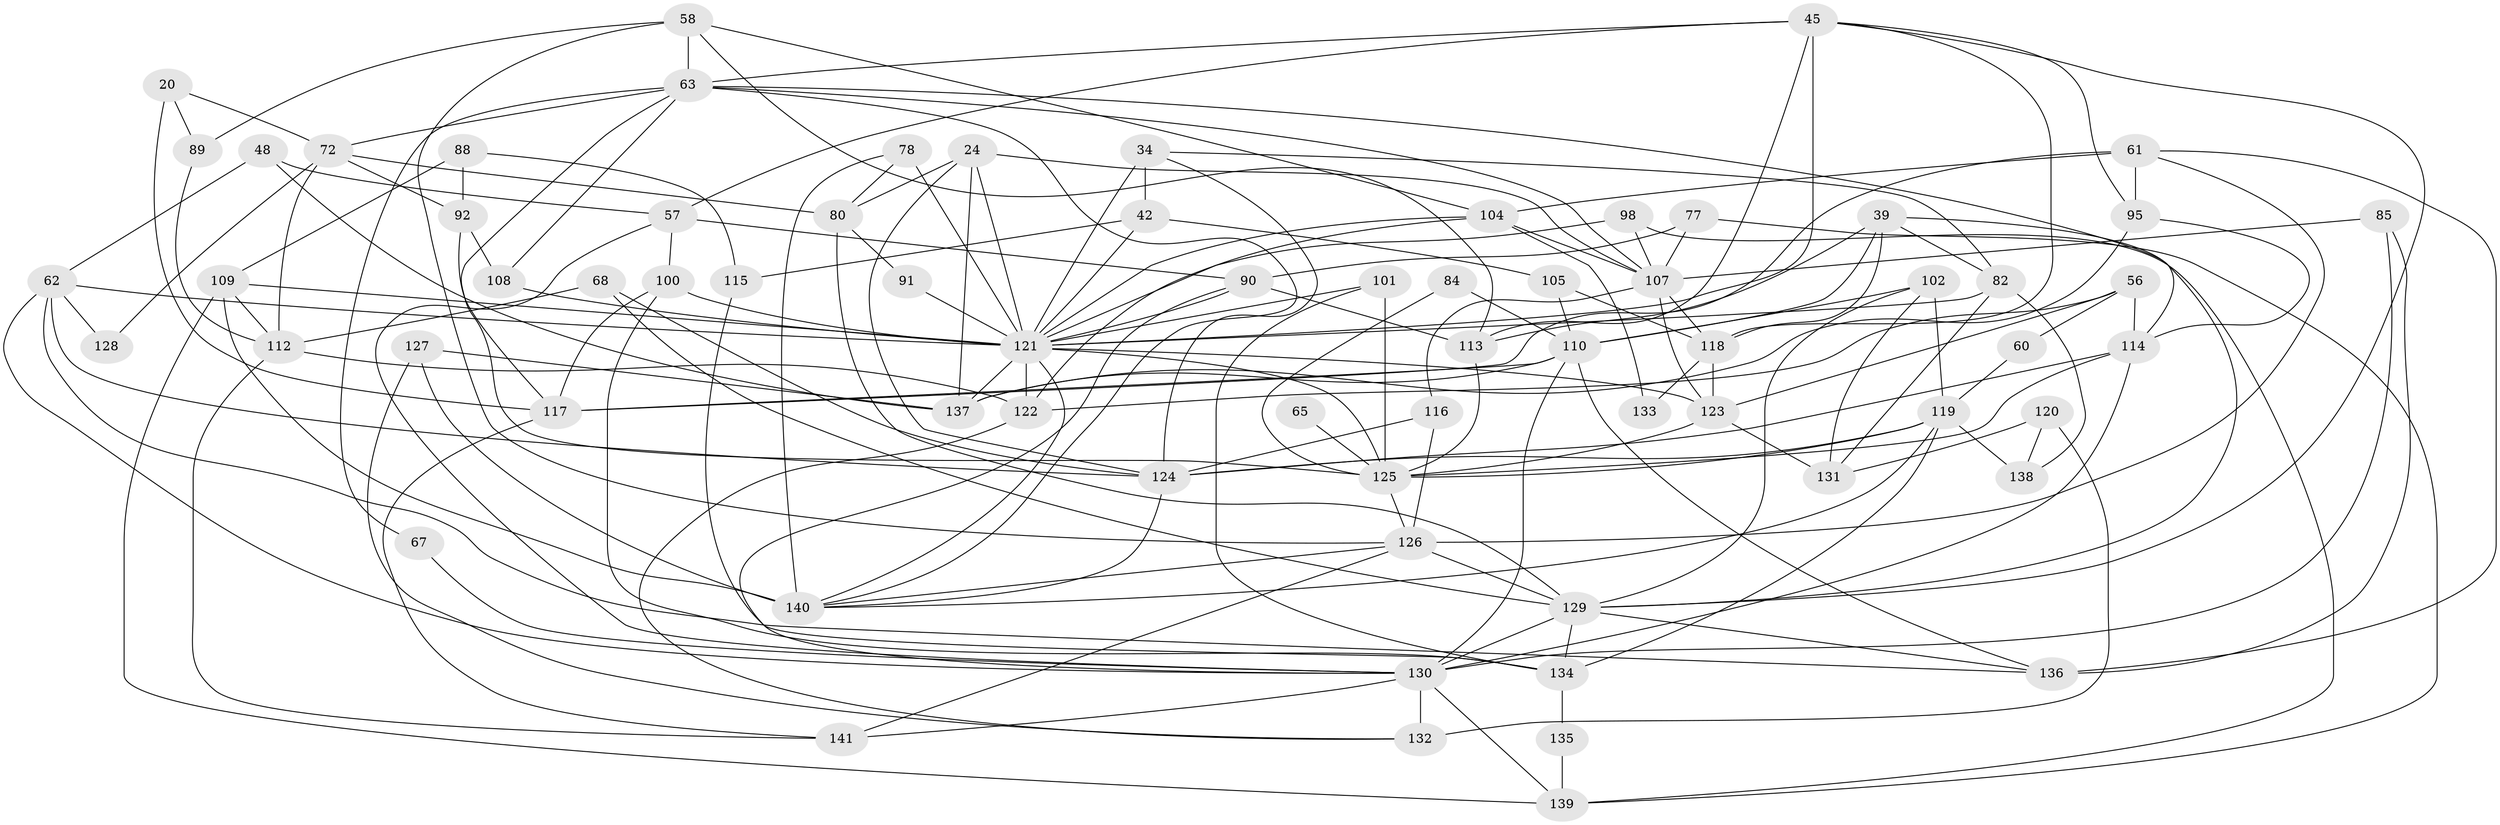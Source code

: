 // original degree distribution, {2: 0.09219858156028368, 5: 0.1702127659574468, 6: 0.12056737588652482, 3: 0.3333333333333333, 4: 0.24822695035460993, 7: 0.03546099290780142}
// Generated by graph-tools (version 1.1) at 2025/49/03/09/25 04:49:10]
// undirected, 70 vertices, 172 edges
graph export_dot {
graph [start="1"]
  node [color=gray90,style=filled];
  20;
  24;
  34 [super="+14"];
  39;
  42;
  45 [super="+22"];
  48;
  56 [super="+17"];
  57 [super="+30"];
  58;
  60;
  61;
  62 [super="+46+18"];
  63 [super="+41+40"];
  65;
  67;
  68;
  72 [super="+7+29"];
  77 [super="+50"];
  78;
  80;
  82 [super="+54"];
  84;
  85 [super="+8"];
  88;
  89;
  90 [super="+79"];
  91;
  92;
  95 [super="+81"];
  98;
  100;
  101;
  102;
  104 [super="+93"];
  105;
  107 [super="+15+43"];
  108;
  109 [super="+59"];
  110 [super="+32+75"];
  112 [super="+111"];
  113 [super="+76"];
  114 [super="+69"];
  115;
  116;
  117 [super="+3"];
  118 [super="+86+71"];
  119 [super="+38"];
  120;
  121 [super="+83+97+99"];
  122 [super="+5"];
  123 [super="+27"];
  124 [super="+94"];
  125 [super="+70"];
  126 [super="+96"];
  127;
  128;
  129 [super="+55+64"];
  130 [super="+12+36+19"];
  131;
  132 [super="+44"];
  133;
  134 [super="+9+103"];
  135;
  136 [super="+51+28"];
  137 [super="+13"];
  138;
  139 [super="+52"];
  140 [super="+73"];
  141 [super="+106"];
  20 -- 117 [weight=2];
  20 -- 89;
  20 -- 72;
  24 -- 80;
  24 -- 107 [weight=2];
  24 -- 124;
  24 -- 137 [weight=2];
  24 -- 121;
  34 -- 42 [weight=2];
  34 -- 82;
  34 -- 124;
  34 -- 121;
  39 -- 82;
  39 -- 129;
  39 -- 110;
  39 -- 113;
  39 -- 118;
  42 -- 105;
  42 -- 115;
  42 -- 121 [weight=2];
  45 -- 113;
  45 -- 95;
  45 -- 129;
  45 -- 57 [weight=2];
  45 -- 63;
  45 -- 118 [weight=2];
  45 -- 121;
  48 -- 62;
  48 -- 137;
  48 -- 57;
  56 -- 123;
  56 -- 114;
  56 -- 122;
  56 -- 60;
  57 -- 130;
  57 -- 100;
  57 -- 90;
  58 -- 113;
  58 -- 89;
  58 -- 104;
  58 -- 63;
  58 -- 126;
  60 -- 119 [weight=2];
  61 -- 95 [weight=2];
  61 -- 104 [weight=2];
  61 -- 126;
  61 -- 117;
  61 -- 136;
  62 -- 130 [weight=2];
  62 -- 128;
  62 -- 124 [weight=2];
  62 -- 136;
  62 -- 121 [weight=3];
  63 -- 67;
  63 -- 114;
  63 -- 107 [weight=2];
  63 -- 108;
  63 -- 72;
  63 -- 125 [weight=2];
  63 -- 140;
  65 -- 125 [weight=2];
  67 -- 130;
  68 -- 112;
  68 -- 124;
  68 -- 129;
  72 -- 92;
  72 -- 80;
  72 -- 112 [weight=2];
  72 -- 128;
  77 -- 90 [weight=2];
  77 -- 107;
  77 -- 139 [weight=2];
  78 -- 80;
  78 -- 140 [weight=2];
  78 -- 121;
  80 -- 91;
  80 -- 129;
  82 -- 131;
  82 -- 138;
  82 -- 121;
  84 -- 110;
  84 -- 125;
  85 -- 136 [weight=3];
  85 -- 107 [weight=2];
  85 -- 130;
  88 -- 109;
  88 -- 115;
  88 -- 92;
  89 -- 112;
  90 -- 130;
  90 -- 113;
  90 -- 121;
  91 -- 121;
  92 -- 108;
  92 -- 117 [weight=2];
  95 -- 114 [weight=2];
  95 -- 137;
  98 -- 107;
  98 -- 139;
  98 -- 121;
  100 -- 121;
  100 -- 117;
  100 -- 134;
  101 -- 125 [weight=3];
  101 -- 134;
  101 -- 121;
  102 -- 119;
  102 -- 131;
  102 -- 110;
  102 -- 129;
  104 -- 122;
  104 -- 133;
  104 -- 107;
  104 -- 121;
  105 -- 118;
  105 -- 110;
  107 -- 123 [weight=2];
  107 -- 116;
  107 -- 118;
  108 -- 121;
  109 -- 140 [weight=2];
  109 -- 112;
  109 -- 139;
  109 -- 121;
  110 -- 130 [weight=2];
  110 -- 117;
  110 -- 137;
  110 -- 136;
  112 -- 122;
  112 -- 141;
  113 -- 125;
  114 -- 125 [weight=2];
  114 -- 130;
  114 -- 124;
  115 -- 134;
  116 -- 126;
  116 -- 124;
  117 -- 141;
  118 -- 133;
  118 -- 123;
  119 -- 125;
  119 -- 138;
  119 -- 124;
  119 -- 140;
  119 -- 134;
  120 -- 138;
  120 -- 131;
  120 -- 132;
  121 -- 140;
  121 -- 137;
  121 -- 122;
  121 -- 123;
  121 -- 125;
  122 -- 132;
  123 -- 131;
  123 -- 125;
  124 -- 140;
  125 -- 126;
  126 -- 129 [weight=2];
  126 -- 140;
  126 -- 141;
  127 -- 132;
  127 -- 140;
  127 -- 137;
  129 -- 136 [weight=2];
  129 -- 130;
  129 -- 134 [weight=2];
  130 -- 141;
  130 -- 132 [weight=3];
  130 -- 139 [weight=2];
  134 -- 135;
  135 -- 139;
}
